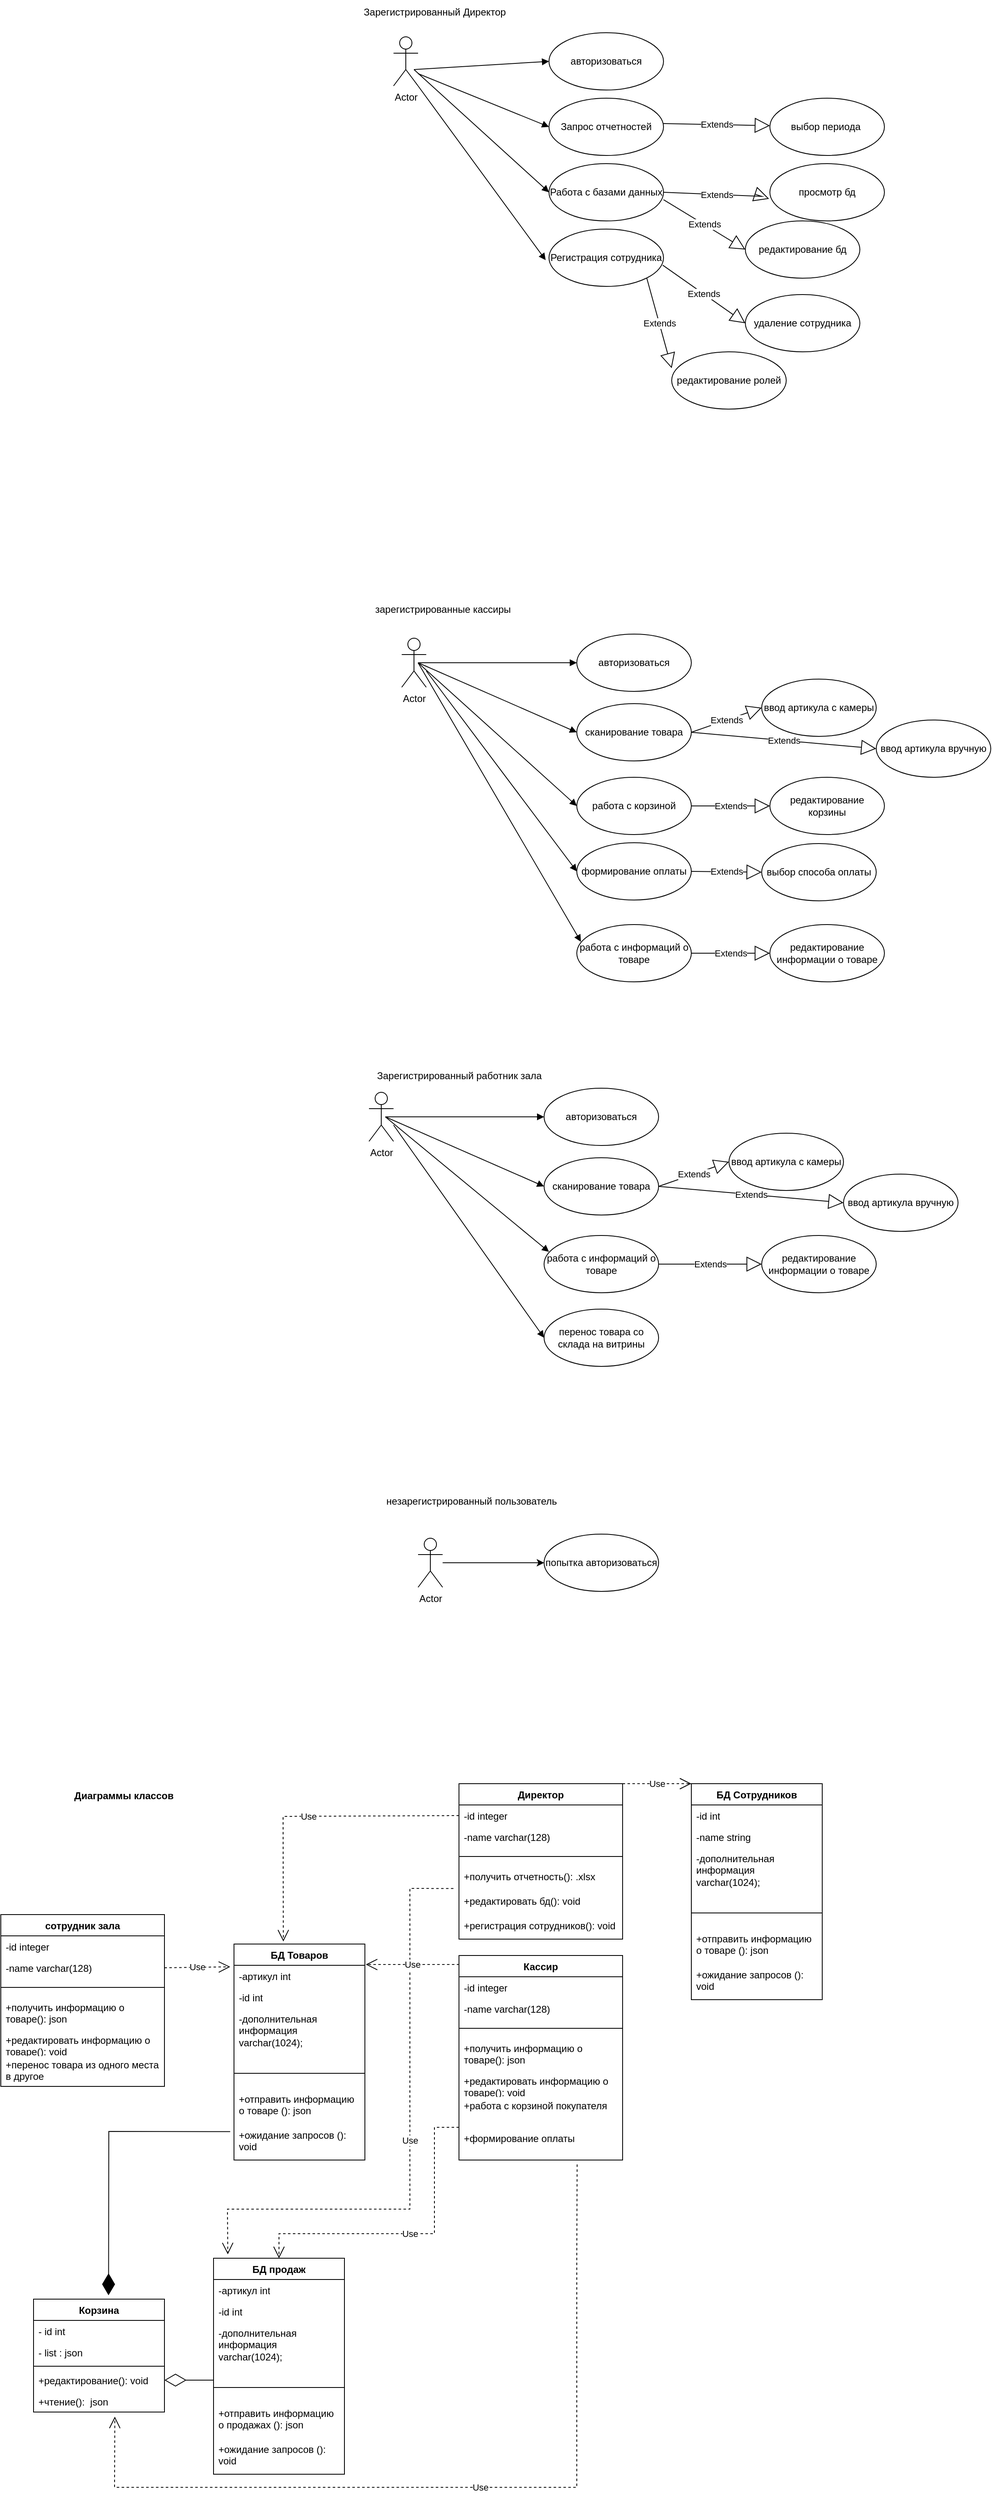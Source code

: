 <mxfile version="22.1.5" type="device">
  <diagram name="Страница — 1" id="9LkFPr1sySBRUzTfI0oI">
    <mxGraphModel dx="2420" dy="878" grid="1" gridSize="10" guides="1" tooltips="1" connect="1" arrows="1" fold="1" page="1" pageScale="1" pageWidth="827" pageHeight="1169" math="0" shadow="0">
      <root>
        <mxCell id="0" />
        <mxCell id="1" parent="0" />
        <mxCell id="onKWjFYLNjn-iuKopyW6-1" value="Actor" style="shape=umlActor;verticalLabelPosition=bottom;verticalAlign=top;html=1;" vertex="1" parent="1">
          <mxGeometry x="50" y="65" width="30" height="60" as="geometry" />
        </mxCell>
        <mxCell id="onKWjFYLNjn-iuKopyW6-2" value="авторизоваться" style="ellipse;whiteSpace=wrap;html=1;" vertex="1" parent="1">
          <mxGeometry x="240" y="60" width="140" height="70" as="geometry" />
        </mxCell>
        <mxCell id="onKWjFYLNjn-iuKopyW6-5" value="Зарегистрированный Директор" style="text;html=1;align=center;verticalAlign=middle;resizable=0;points=[];autosize=1;strokeColor=none;fillColor=none;" vertex="1" parent="1">
          <mxGeometry y="20" width="200" height="30" as="geometry" />
        </mxCell>
        <mxCell id="onKWjFYLNjn-iuKopyW6-6" value="Запрос отчетностей" style="ellipse;whiteSpace=wrap;html=1;" vertex="1" parent="1">
          <mxGeometry x="240" y="140" width="140" height="70" as="geometry" />
        </mxCell>
        <mxCell id="onKWjFYLNjn-iuKopyW6-8" value="" style="html=1;verticalAlign=bottom;endArrow=block;curved=0;rounded=0;entryX=0;entryY=0.5;entryDx=0;entryDy=0;" edge="1" parent="1" target="onKWjFYLNjn-iuKopyW6-6">
          <mxGeometry width="80" relative="1" as="geometry">
            <mxPoint x="80" y="110" as="sourcePoint" />
            <mxPoint x="240" y="290" as="targetPoint" />
          </mxGeometry>
        </mxCell>
        <mxCell id="onKWjFYLNjn-iuKopyW6-9" value="Работа с базами данных" style="ellipse;whiteSpace=wrap;html=1;" vertex="1" parent="1">
          <mxGeometry x="240" y="220" width="140" height="70" as="geometry" />
        </mxCell>
        <mxCell id="onKWjFYLNjn-iuKopyW6-10" value="" style="html=1;verticalAlign=bottom;endArrow=block;curved=0;rounded=0;exitX=0.5;exitY=0.5;exitDx=0;exitDy=0;exitPerimeter=0;entryX=0;entryY=0.5;entryDx=0;entryDy=0;" edge="1" parent="1" target="onKWjFYLNjn-iuKopyW6-9">
          <mxGeometry width="80" relative="1" as="geometry">
            <mxPoint x="75" y="105" as="sourcePoint" />
            <mxPoint x="260" y="245" as="targetPoint" />
          </mxGeometry>
        </mxCell>
        <mxCell id="onKWjFYLNjn-iuKopyW6-11" value="Регистрация сотрудника" style="ellipse;whiteSpace=wrap;html=1;" vertex="1" parent="1">
          <mxGeometry x="240" y="300" width="140" height="70" as="geometry" />
        </mxCell>
        <mxCell id="onKWjFYLNjn-iuKopyW6-12" value="" style="html=1;verticalAlign=bottom;endArrow=block;curved=0;rounded=0;exitX=0.5;exitY=0.5;exitDx=0;exitDy=0;exitPerimeter=0;entryX=0.007;entryY=0.4;entryDx=0;entryDy=0;entryPerimeter=0;" edge="1" parent="1">
          <mxGeometry width="80" relative="1" as="geometry">
            <mxPoint x="80" y="125" as="sourcePoint" />
            <mxPoint x="235.98" y="338" as="targetPoint" />
          </mxGeometry>
        </mxCell>
        <mxCell id="onKWjFYLNjn-iuKopyW6-13" value="" style="html=1;verticalAlign=bottom;endArrow=block;curved=0;rounded=0;exitX=0.5;exitY=0.5;exitDx=0;exitDy=0;exitPerimeter=0;entryX=0;entryY=0.5;entryDx=0;entryDy=0;" edge="1" parent="1" target="onKWjFYLNjn-iuKopyW6-2">
          <mxGeometry width="80" relative="1" as="geometry">
            <mxPoint x="75" y="105" as="sourcePoint" />
            <mxPoint x="250" y="185" as="targetPoint" />
          </mxGeometry>
        </mxCell>
        <mxCell id="onKWjFYLNjn-iuKopyW6-14" value="редактирование ролей" style="ellipse;whiteSpace=wrap;html=1;" vertex="1" parent="1">
          <mxGeometry x="390" y="450" width="140" height="70" as="geometry" />
        </mxCell>
        <mxCell id="onKWjFYLNjn-iuKopyW6-15" value="Extends" style="endArrow=block;endSize=16;endFill=0;html=1;rounded=0;entryX=0;entryY=0.286;entryDx=0;entryDy=0;entryPerimeter=0;exitX=1;exitY=1;exitDx=0;exitDy=0;" edge="1" parent="1" source="onKWjFYLNjn-iuKopyW6-11" target="onKWjFYLNjn-iuKopyW6-14">
          <mxGeometry width="160" relative="1" as="geometry">
            <mxPoint x="240" y="290" as="sourcePoint" />
            <mxPoint x="400" y="290" as="targetPoint" />
          </mxGeometry>
        </mxCell>
        <mxCell id="onKWjFYLNjn-iuKopyW6-16" value="удаление сотрудника" style="ellipse;whiteSpace=wrap;html=1;" vertex="1" parent="1">
          <mxGeometry x="480" y="380" width="140" height="70" as="geometry" />
        </mxCell>
        <mxCell id="onKWjFYLNjn-iuKopyW6-17" value="Extends" style="endArrow=block;endSize=16;endFill=0;html=1;rounded=0;entryX=0;entryY=0.5;entryDx=0;entryDy=0;exitX=0.993;exitY=0.629;exitDx=0;exitDy=0;exitPerimeter=0;" edge="1" parent="1" source="onKWjFYLNjn-iuKopyW6-11" target="onKWjFYLNjn-iuKopyW6-16">
          <mxGeometry width="160" relative="1" as="geometry">
            <mxPoint x="369" y="370" as="sourcePoint" />
            <mxPoint x="450" y="450" as="targetPoint" />
          </mxGeometry>
        </mxCell>
        <mxCell id="onKWjFYLNjn-iuKopyW6-18" value="редактирование бд" style="ellipse;whiteSpace=wrap;html=1;" vertex="1" parent="1">
          <mxGeometry x="480" y="290" width="140" height="70" as="geometry" />
        </mxCell>
        <mxCell id="onKWjFYLNjn-iuKopyW6-19" value="Extends" style="endArrow=block;endSize=16;endFill=0;html=1;rounded=0;entryX=0;entryY=0.5;entryDx=0;entryDy=0;exitX=1;exitY=0.629;exitDx=0;exitDy=0;exitPerimeter=0;" edge="1" parent="1" source="onKWjFYLNjn-iuKopyW6-9" target="onKWjFYLNjn-iuKopyW6-18">
          <mxGeometry width="160" relative="1" as="geometry">
            <mxPoint x="389" y="354" as="sourcePoint" />
            <mxPoint x="490" y="425" as="targetPoint" />
          </mxGeometry>
        </mxCell>
        <mxCell id="onKWjFYLNjn-iuKopyW6-20" value="просмотр бд" style="ellipse;whiteSpace=wrap;html=1;" vertex="1" parent="1">
          <mxGeometry x="510" y="220" width="140" height="70" as="geometry" />
        </mxCell>
        <mxCell id="onKWjFYLNjn-iuKopyW6-21" value="Extends" style="endArrow=block;endSize=16;endFill=0;html=1;rounded=0;entryX=-0.007;entryY=0.614;entryDx=0;entryDy=0;exitX=1;exitY=0.5;exitDx=0;exitDy=0;entryPerimeter=0;" edge="1" parent="1" source="onKWjFYLNjn-iuKopyW6-9" target="onKWjFYLNjn-iuKopyW6-20">
          <mxGeometry width="160" relative="1" as="geometry">
            <mxPoint x="390" y="274" as="sourcePoint" />
            <mxPoint x="490" y="335" as="targetPoint" />
            <Array as="points">
              <mxPoint x="500" y="260" />
            </Array>
          </mxGeometry>
        </mxCell>
        <mxCell id="onKWjFYLNjn-iuKopyW6-22" value="выбор периода&amp;nbsp;" style="ellipse;whiteSpace=wrap;html=1;" vertex="1" parent="1">
          <mxGeometry x="510" y="140" width="140" height="70" as="geometry" />
        </mxCell>
        <mxCell id="onKWjFYLNjn-iuKopyW6-23" value="Extends" style="endArrow=block;endSize=16;endFill=0;html=1;rounded=0;exitX=1;exitY=0.5;exitDx=0;exitDy=0;" edge="1" parent="1" target="onKWjFYLNjn-iuKopyW6-22">
          <mxGeometry width="160" relative="1" as="geometry">
            <mxPoint x="380" y="171" as="sourcePoint" />
            <mxPoint x="509" y="179" as="targetPoint" />
            <Array as="points" />
          </mxGeometry>
        </mxCell>
        <mxCell id="onKWjFYLNjn-iuKopyW6-24" value="Actor" style="shape=umlActor;verticalLabelPosition=bottom;verticalAlign=top;html=1;" vertex="1" parent="1">
          <mxGeometry x="60" y="800" width="30" height="60" as="geometry" />
        </mxCell>
        <mxCell id="onKWjFYLNjn-iuKopyW6-25" value="зарегистрированные кассиры" style="text;html=1;align=center;verticalAlign=middle;resizable=0;points=[];autosize=1;strokeColor=none;fillColor=none;" vertex="1" parent="1">
          <mxGeometry x="15" y="750" width="190" height="30" as="geometry" />
        </mxCell>
        <mxCell id="onKWjFYLNjn-iuKopyW6-26" value="авторизоваться" style="ellipse;whiteSpace=wrap;html=1;" vertex="1" parent="1">
          <mxGeometry x="274" y="795" width="140" height="70" as="geometry" />
        </mxCell>
        <mxCell id="onKWjFYLNjn-iuKopyW6-27" value="" style="html=1;verticalAlign=bottom;endArrow=block;curved=0;rounded=0;entryX=0;entryY=0.5;entryDx=0;entryDy=0;" edge="1" parent="1" target="onKWjFYLNjn-iuKopyW6-26">
          <mxGeometry width="80" relative="1" as="geometry">
            <mxPoint x="80" y="830" as="sourcePoint" />
            <mxPoint x="246" y="713" as="targetPoint" />
          </mxGeometry>
        </mxCell>
        <mxCell id="onKWjFYLNjn-iuKopyW6-28" value="сканирование товара" style="ellipse;whiteSpace=wrap;html=1;" vertex="1" parent="1">
          <mxGeometry x="274" y="880" width="140" height="70" as="geometry" />
        </mxCell>
        <mxCell id="onKWjFYLNjn-iuKopyW6-29" value="" style="html=1;verticalAlign=bottom;endArrow=block;curved=0;rounded=0;entryX=0;entryY=0.5;entryDx=0;entryDy=0;" edge="1" parent="1" target="onKWjFYLNjn-iuKopyW6-28">
          <mxGeometry width="80" relative="1" as="geometry">
            <mxPoint x="80" y="830" as="sourcePoint" />
            <mxPoint x="284" y="840" as="targetPoint" />
          </mxGeometry>
        </mxCell>
        <mxCell id="onKWjFYLNjn-iuKopyW6-30" value="работа с корзиной" style="ellipse;whiteSpace=wrap;html=1;" vertex="1" parent="1">
          <mxGeometry x="274" y="970" width="140" height="70" as="geometry" />
        </mxCell>
        <mxCell id="onKWjFYLNjn-iuKopyW6-31" value="" style="html=1;verticalAlign=bottom;endArrow=block;curved=0;rounded=0;entryX=0;entryY=0.5;entryDx=0;entryDy=0;" edge="1" parent="1" target="onKWjFYLNjn-iuKopyW6-30">
          <mxGeometry width="80" relative="1" as="geometry">
            <mxPoint x="80" y="830" as="sourcePoint" />
            <mxPoint x="270" y="1000" as="targetPoint" />
          </mxGeometry>
        </mxCell>
        <mxCell id="onKWjFYLNjn-iuKopyW6-32" value="формирование оплаты" style="ellipse;whiteSpace=wrap;html=1;" vertex="1" parent="1">
          <mxGeometry x="274" y="1050" width="140" height="70" as="geometry" />
        </mxCell>
        <mxCell id="onKWjFYLNjn-iuKopyW6-33" value="" style="html=1;verticalAlign=bottom;endArrow=block;curved=0;rounded=0;entryX=0;entryY=0.5;entryDx=0;entryDy=0;" edge="1" parent="1" target="onKWjFYLNjn-iuKopyW6-32">
          <mxGeometry width="80" relative="1" as="geometry">
            <mxPoint x="90" y="840" as="sourcePoint" />
            <mxPoint x="284" y="1015" as="targetPoint" />
          </mxGeometry>
        </mxCell>
        <mxCell id="onKWjFYLNjn-iuKopyW6-34" value="работа с информаций о товаре" style="ellipse;whiteSpace=wrap;html=1;" vertex="1" parent="1">
          <mxGeometry x="274" y="1150" width="140" height="70" as="geometry" />
        </mxCell>
        <mxCell id="onKWjFYLNjn-iuKopyW6-35" value="" style="html=1;verticalAlign=bottom;endArrow=block;curved=0;rounded=0;entryX=0.036;entryY=0.3;entryDx=0;entryDy=0;entryPerimeter=0;" edge="1" parent="1" target="onKWjFYLNjn-iuKopyW6-34">
          <mxGeometry width="80" relative="1" as="geometry">
            <mxPoint x="80" y="830" as="sourcePoint" />
            <mxPoint x="284" y="1095" as="targetPoint" />
          </mxGeometry>
        </mxCell>
        <mxCell id="onKWjFYLNjn-iuKopyW6-36" value="ввод артикула с камеры" style="ellipse;whiteSpace=wrap;html=1;" vertex="1" parent="1">
          <mxGeometry x="500" y="850" width="140" height="70" as="geometry" />
        </mxCell>
        <mxCell id="onKWjFYLNjn-iuKopyW6-37" value="ввод артикула вручную" style="ellipse;whiteSpace=wrap;html=1;" vertex="1" parent="1">
          <mxGeometry x="640" y="900" width="140" height="70" as="geometry" />
        </mxCell>
        <mxCell id="onKWjFYLNjn-iuKopyW6-39" value="Extends" style="endArrow=block;endSize=16;endFill=0;html=1;rounded=0;entryX=0;entryY=0.5;entryDx=0;entryDy=0;exitX=1;exitY=0.5;exitDx=0;exitDy=0;" edge="1" parent="1" source="onKWjFYLNjn-iuKopyW6-28" target="onKWjFYLNjn-iuKopyW6-36">
          <mxGeometry width="160" relative="1" as="geometry">
            <mxPoint x="414" y="829.5" as="sourcePoint" />
            <mxPoint x="574" y="829.5" as="targetPoint" />
          </mxGeometry>
        </mxCell>
        <mxCell id="onKWjFYLNjn-iuKopyW6-41" value="Extends" style="endArrow=block;endSize=16;endFill=0;html=1;rounded=0;entryX=0;entryY=0.5;entryDx=0;entryDy=0;exitX=1;exitY=0.5;exitDx=0;exitDy=0;" edge="1" parent="1" source="onKWjFYLNjn-iuKopyW6-28" target="onKWjFYLNjn-iuKopyW6-37">
          <mxGeometry width="160" relative="1" as="geometry">
            <mxPoint x="424" y="925" as="sourcePoint" />
            <mxPoint x="510" y="895" as="targetPoint" />
          </mxGeometry>
        </mxCell>
        <mxCell id="onKWjFYLNjn-iuKopyW6-42" value="редактирование корзины" style="ellipse;whiteSpace=wrap;html=1;" vertex="1" parent="1">
          <mxGeometry x="510" y="970" width="140" height="70" as="geometry" />
        </mxCell>
        <mxCell id="onKWjFYLNjn-iuKopyW6-44" value="Extends" style="endArrow=block;endSize=16;endFill=0;html=1;rounded=0;entryX=0;entryY=0.5;entryDx=0;entryDy=0;exitX=1;exitY=0.5;exitDx=0;exitDy=0;" edge="1" parent="1" source="onKWjFYLNjn-iuKopyW6-30" target="onKWjFYLNjn-iuKopyW6-42">
          <mxGeometry width="160" relative="1" as="geometry">
            <mxPoint x="424" y="925" as="sourcePoint" />
            <mxPoint x="650" y="945" as="targetPoint" />
          </mxGeometry>
        </mxCell>
        <mxCell id="onKWjFYLNjn-iuKopyW6-45" value="выбор способа оплаты" style="ellipse;whiteSpace=wrap;html=1;" vertex="1" parent="1">
          <mxGeometry x="500" y="1051" width="140" height="70" as="geometry" />
        </mxCell>
        <mxCell id="onKWjFYLNjn-iuKopyW6-46" value="Extends" style="endArrow=block;endSize=16;endFill=0;html=1;rounded=0;entryX=0;entryY=0.5;entryDx=0;entryDy=0;exitX=1;exitY=0.5;exitDx=0;exitDy=0;" edge="1" parent="1" source="onKWjFYLNjn-iuKopyW6-32" target="onKWjFYLNjn-iuKopyW6-45">
          <mxGeometry width="160" relative="1" as="geometry">
            <mxPoint x="424" y="1015" as="sourcePoint" />
            <mxPoint x="520" y="1015" as="targetPoint" />
          </mxGeometry>
        </mxCell>
        <mxCell id="onKWjFYLNjn-iuKopyW6-47" value="редактирование информации о товаре" style="ellipse;whiteSpace=wrap;html=1;" vertex="1" parent="1">
          <mxGeometry x="510" y="1150" width="140" height="70" as="geometry" />
        </mxCell>
        <mxCell id="onKWjFYLNjn-iuKopyW6-48" value="Extends" style="endArrow=block;endSize=16;endFill=0;html=1;rounded=0;exitX=1;exitY=0.5;exitDx=0;exitDy=0;entryX=0;entryY=0.5;entryDx=0;entryDy=0;" edge="1" parent="1" source="onKWjFYLNjn-iuKopyW6-34" target="onKWjFYLNjn-iuKopyW6-47">
          <mxGeometry width="160" relative="1" as="geometry">
            <mxPoint x="424" y="1095" as="sourcePoint" />
            <mxPoint x="490" y="1180" as="targetPoint" />
          </mxGeometry>
        </mxCell>
        <mxCell id="onKWjFYLNjn-iuKopyW6-51" value="Зарегистрированный работник зала" style="text;html=1;align=center;verticalAlign=middle;resizable=0;points=[];autosize=1;strokeColor=none;fillColor=none;" vertex="1" parent="1">
          <mxGeometry x="20" y="1320" width="220" height="30" as="geometry" />
        </mxCell>
        <mxCell id="onKWjFYLNjn-iuKopyW6-53" value="Actor" style="shape=umlActor;verticalLabelPosition=bottom;verticalAlign=top;html=1;" vertex="1" parent="1">
          <mxGeometry x="20" y="1355" width="30" height="60" as="geometry" />
        </mxCell>
        <mxCell id="onKWjFYLNjn-iuKopyW6-54" value="авторизоваться" style="ellipse;whiteSpace=wrap;html=1;" vertex="1" parent="1">
          <mxGeometry x="234" y="1350" width="140" height="70" as="geometry" />
        </mxCell>
        <mxCell id="onKWjFYLNjn-iuKopyW6-55" value="" style="html=1;verticalAlign=bottom;endArrow=block;curved=0;rounded=0;entryX=0;entryY=0.5;entryDx=0;entryDy=0;" edge="1" parent="1" target="onKWjFYLNjn-iuKopyW6-54">
          <mxGeometry width="80" relative="1" as="geometry">
            <mxPoint x="40" y="1385" as="sourcePoint" />
            <mxPoint x="206" y="1268" as="targetPoint" />
          </mxGeometry>
        </mxCell>
        <mxCell id="onKWjFYLNjn-iuKopyW6-56" value="сканирование товара" style="ellipse;whiteSpace=wrap;html=1;" vertex="1" parent="1">
          <mxGeometry x="234" y="1435" width="140" height="70" as="geometry" />
        </mxCell>
        <mxCell id="onKWjFYLNjn-iuKopyW6-57" value="" style="html=1;verticalAlign=bottom;endArrow=block;curved=0;rounded=0;entryX=0;entryY=0.5;entryDx=0;entryDy=0;" edge="1" parent="1" target="onKWjFYLNjn-iuKopyW6-56">
          <mxGeometry width="80" relative="1" as="geometry">
            <mxPoint x="40" y="1385" as="sourcePoint" />
            <mxPoint x="244" y="1395" as="targetPoint" />
          </mxGeometry>
        </mxCell>
        <mxCell id="onKWjFYLNjn-iuKopyW6-62" value="работа с информаций о товаре" style="ellipse;whiteSpace=wrap;html=1;" vertex="1" parent="1">
          <mxGeometry x="234" y="1530" width="140" height="70" as="geometry" />
        </mxCell>
        <mxCell id="onKWjFYLNjn-iuKopyW6-63" value="" style="html=1;verticalAlign=bottom;endArrow=block;curved=0;rounded=0;" edge="1" parent="1">
          <mxGeometry width="80" relative="1" as="geometry">
            <mxPoint x="40" y="1385" as="sourcePoint" />
            <mxPoint x="240" y="1550" as="targetPoint" />
          </mxGeometry>
        </mxCell>
        <mxCell id="onKWjFYLNjn-iuKopyW6-64" value="ввод артикула с камеры" style="ellipse;whiteSpace=wrap;html=1;" vertex="1" parent="1">
          <mxGeometry x="460" y="1405" width="140" height="70" as="geometry" />
        </mxCell>
        <mxCell id="onKWjFYLNjn-iuKopyW6-65" value="ввод артикула вручную" style="ellipse;whiteSpace=wrap;html=1;" vertex="1" parent="1">
          <mxGeometry x="600" y="1455" width="140" height="70" as="geometry" />
        </mxCell>
        <mxCell id="onKWjFYLNjn-iuKopyW6-66" value="Extends" style="endArrow=block;endSize=16;endFill=0;html=1;rounded=0;entryX=0;entryY=0.5;entryDx=0;entryDy=0;exitX=1;exitY=0.5;exitDx=0;exitDy=0;" edge="1" parent="1" source="onKWjFYLNjn-iuKopyW6-56" target="onKWjFYLNjn-iuKopyW6-64">
          <mxGeometry width="160" relative="1" as="geometry">
            <mxPoint x="374" y="1384.5" as="sourcePoint" />
            <mxPoint x="534" y="1384.5" as="targetPoint" />
          </mxGeometry>
        </mxCell>
        <mxCell id="onKWjFYLNjn-iuKopyW6-67" value="Extends" style="endArrow=block;endSize=16;endFill=0;html=1;rounded=0;entryX=0;entryY=0.5;entryDx=0;entryDy=0;exitX=1;exitY=0.5;exitDx=0;exitDy=0;" edge="1" parent="1" source="onKWjFYLNjn-iuKopyW6-56" target="onKWjFYLNjn-iuKopyW6-65">
          <mxGeometry width="160" relative="1" as="geometry">
            <mxPoint x="384" y="1480" as="sourcePoint" />
            <mxPoint x="470" y="1450" as="targetPoint" />
          </mxGeometry>
        </mxCell>
        <mxCell id="onKWjFYLNjn-iuKopyW6-72" value="редактирование информации о товаре" style="ellipse;whiteSpace=wrap;html=1;" vertex="1" parent="1">
          <mxGeometry x="500" y="1530" width="140" height="70" as="geometry" />
        </mxCell>
        <mxCell id="onKWjFYLNjn-iuKopyW6-73" value="Extends" style="endArrow=block;endSize=16;endFill=0;html=1;rounded=0;exitX=1;exitY=0.5;exitDx=0;exitDy=0;entryX=0;entryY=0.5;entryDx=0;entryDy=0;" edge="1" parent="1" source="onKWjFYLNjn-iuKopyW6-62" target="onKWjFYLNjn-iuKopyW6-72">
          <mxGeometry width="160" relative="1" as="geometry">
            <mxPoint x="384" y="1650" as="sourcePoint" />
            <mxPoint x="450" y="1735" as="targetPoint" />
          </mxGeometry>
        </mxCell>
        <mxCell id="onKWjFYLNjn-iuKopyW6-74" value="перенос товара со склада на витрины" style="ellipse;whiteSpace=wrap;html=1;" vertex="1" parent="1">
          <mxGeometry x="234" y="1620" width="140" height="70" as="geometry" />
        </mxCell>
        <mxCell id="onKWjFYLNjn-iuKopyW6-75" value="" style="html=1;verticalAlign=bottom;endArrow=block;curved=0;rounded=0;entryX=0;entryY=0.5;entryDx=0;entryDy=0;" edge="1" parent="1" target="onKWjFYLNjn-iuKopyW6-74">
          <mxGeometry width="80" relative="1" as="geometry">
            <mxPoint x="50" y="1395" as="sourcePoint" />
            <mxPoint x="249" y="1561" as="targetPoint" />
          </mxGeometry>
        </mxCell>
        <mxCell id="onKWjFYLNjn-iuKopyW6-76" value="незарегистрированный пользователь" style="text;html=1;align=center;verticalAlign=middle;resizable=0;points=[];autosize=1;strokeColor=none;fillColor=none;" vertex="1" parent="1">
          <mxGeometry x="30" y="1840" width="230" height="30" as="geometry" />
        </mxCell>
        <mxCell id="onKWjFYLNjn-iuKopyW6-79" style="edgeStyle=orthogonalEdgeStyle;rounded=0;orthogonalLoop=1;jettySize=auto;html=1;entryX=0;entryY=0.5;entryDx=0;entryDy=0;" edge="1" parent="1" source="onKWjFYLNjn-iuKopyW6-77" target="onKWjFYLNjn-iuKopyW6-78">
          <mxGeometry relative="1" as="geometry" />
        </mxCell>
        <mxCell id="onKWjFYLNjn-iuKopyW6-77" value="Actor" style="shape=umlActor;verticalLabelPosition=bottom;verticalAlign=top;html=1;" vertex="1" parent="1">
          <mxGeometry x="80" y="1900" width="30" height="60" as="geometry" />
        </mxCell>
        <mxCell id="onKWjFYLNjn-iuKopyW6-78" value="попытка авторизоваться" style="ellipse;whiteSpace=wrap;html=1;" vertex="1" parent="1">
          <mxGeometry x="234" y="1895" width="140" height="70" as="geometry" />
        </mxCell>
        <mxCell id="onKWjFYLNjn-iuKopyW6-80" value="&lt;b&gt;Диаграммы классов&lt;/b&gt;" style="text;html=1;align=center;verticalAlign=middle;resizable=0;points=[];autosize=1;strokeColor=none;fillColor=none;" vertex="1" parent="1">
          <mxGeometry x="-350" y="2200" width="140" height="30" as="geometry" />
        </mxCell>
        <mxCell id="onKWjFYLNjn-iuKopyW6-81" value="Директор" style="swimlane;fontStyle=1;align=center;verticalAlign=top;childLayout=stackLayout;horizontal=1;startSize=26;horizontalStack=0;resizeParent=1;resizeParentMax=0;resizeLast=0;collapsible=1;marginBottom=0;whiteSpace=wrap;html=1;" vertex="1" parent="1">
          <mxGeometry x="130" y="2200" width="200" height="190" as="geometry" />
        </mxCell>
        <mxCell id="onKWjFYLNjn-iuKopyW6-82" value="-id integer" style="text;strokeColor=none;fillColor=none;align=left;verticalAlign=top;spacingLeft=4;spacingRight=4;overflow=hidden;rotatable=0;points=[[0,0.5],[1,0.5]];portConstraint=eastwest;whiteSpace=wrap;html=1;" vertex="1" parent="onKWjFYLNjn-iuKopyW6-81">
          <mxGeometry y="26" width="200" height="26" as="geometry" />
        </mxCell>
        <mxCell id="onKWjFYLNjn-iuKopyW6-85" value="-name varchar(128)" style="text;strokeColor=none;fillColor=none;align=left;verticalAlign=top;spacingLeft=4;spacingRight=4;overflow=hidden;rotatable=0;points=[[0,0.5],[1,0.5]];portConstraint=eastwest;whiteSpace=wrap;html=1;" vertex="1" parent="onKWjFYLNjn-iuKopyW6-81">
          <mxGeometry y="52" width="200" height="26" as="geometry" />
        </mxCell>
        <mxCell id="onKWjFYLNjn-iuKopyW6-83" value="" style="line;strokeWidth=1;fillColor=none;align=left;verticalAlign=middle;spacingTop=-1;spacingLeft=3;spacingRight=3;rotatable=0;labelPosition=right;points=[];portConstraint=eastwest;strokeColor=inherit;" vertex="1" parent="onKWjFYLNjn-iuKopyW6-81">
          <mxGeometry y="78" width="200" height="22" as="geometry" />
        </mxCell>
        <mxCell id="onKWjFYLNjn-iuKopyW6-84" value="+получить отчетность(): .xlsx" style="text;strokeColor=none;fillColor=none;align=left;verticalAlign=top;spacingLeft=4;spacingRight=4;overflow=hidden;rotatable=0;points=[[0,0.5],[1,0.5]];portConstraint=eastwest;whiteSpace=wrap;html=1;" vertex="1" parent="onKWjFYLNjn-iuKopyW6-81">
          <mxGeometry y="100" width="200" height="30" as="geometry" />
        </mxCell>
        <mxCell id="onKWjFYLNjn-iuKopyW6-86" value="+редактировать бд(): void" style="text;strokeColor=none;fillColor=none;align=left;verticalAlign=top;spacingLeft=4;spacingRight=4;overflow=hidden;rotatable=0;points=[[0,0.5],[1,0.5]];portConstraint=eastwest;whiteSpace=wrap;html=1;" vertex="1" parent="onKWjFYLNjn-iuKopyW6-81">
          <mxGeometry y="130" width="200" height="30" as="geometry" />
        </mxCell>
        <mxCell id="onKWjFYLNjn-iuKopyW6-87" value="+регистрация сотрудников(): void" style="text;strokeColor=none;fillColor=none;align=left;verticalAlign=top;spacingLeft=4;spacingRight=4;overflow=hidden;rotatable=0;points=[[0,0.5],[1,0.5]];portConstraint=eastwest;whiteSpace=wrap;html=1;" vertex="1" parent="onKWjFYLNjn-iuKopyW6-81">
          <mxGeometry y="160" width="200" height="30" as="geometry" />
        </mxCell>
        <mxCell id="onKWjFYLNjn-iuKopyW6-92" value="БД Товаров" style="swimlane;fontStyle=1;align=center;verticalAlign=top;childLayout=stackLayout;horizontal=1;startSize=26;horizontalStack=0;resizeParent=1;resizeParentMax=0;resizeLast=0;collapsible=1;marginBottom=0;whiteSpace=wrap;html=1;" vertex="1" parent="1">
          <mxGeometry x="-145" y="2396" width="160" height="264" as="geometry" />
        </mxCell>
        <mxCell id="onKWjFYLNjn-iuKopyW6-93" value="-артикул int" style="text;strokeColor=none;fillColor=none;align=left;verticalAlign=top;spacingLeft=4;spacingRight=4;overflow=hidden;rotatable=0;points=[[0,0.5],[1,0.5]];portConstraint=eastwest;whiteSpace=wrap;html=1;" vertex="1" parent="onKWjFYLNjn-iuKopyW6-92">
          <mxGeometry y="26" width="160" height="26" as="geometry" />
        </mxCell>
        <mxCell id="onKWjFYLNjn-iuKopyW6-96" value="-id int" style="text;strokeColor=none;fillColor=none;align=left;verticalAlign=top;spacingLeft=4;spacingRight=4;overflow=hidden;rotatable=0;points=[[0,0.5],[1,0.5]];portConstraint=eastwest;whiteSpace=wrap;html=1;" vertex="1" parent="onKWjFYLNjn-iuKopyW6-92">
          <mxGeometry y="52" width="160" height="26" as="geometry" />
        </mxCell>
        <mxCell id="onKWjFYLNjn-iuKopyW6-97" value="-дополнительная информация varchar(1024);" style="text;strokeColor=none;fillColor=none;align=left;verticalAlign=top;spacingLeft=4;spacingRight=4;overflow=hidden;rotatable=0;points=[[0,0.5],[1,0.5]];portConstraint=eastwest;whiteSpace=wrap;html=1;" vertex="1" parent="onKWjFYLNjn-iuKopyW6-92">
          <mxGeometry y="78" width="160" height="62" as="geometry" />
        </mxCell>
        <mxCell id="onKWjFYLNjn-iuKopyW6-94" value="" style="line;strokeWidth=1;fillColor=none;align=left;verticalAlign=middle;spacingTop=-1;spacingLeft=3;spacingRight=3;rotatable=0;labelPosition=right;points=[];portConstraint=eastwest;strokeColor=inherit;" vertex="1" parent="onKWjFYLNjn-iuKopyW6-92">
          <mxGeometry y="140" width="160" height="36" as="geometry" />
        </mxCell>
        <mxCell id="onKWjFYLNjn-iuKopyW6-98" value="+отправить информацию о товаре (): json" style="text;strokeColor=none;fillColor=none;align=left;verticalAlign=top;spacingLeft=4;spacingRight=4;overflow=hidden;rotatable=0;points=[[0,0.5],[1,0.5]];portConstraint=eastwest;whiteSpace=wrap;html=1;" vertex="1" parent="onKWjFYLNjn-iuKopyW6-92">
          <mxGeometry y="176" width="160" height="44" as="geometry" />
        </mxCell>
        <mxCell id="onKWjFYLNjn-iuKopyW6-99" value="+ожидание запросов (): void" style="text;strokeColor=none;fillColor=none;align=left;verticalAlign=top;spacingLeft=4;spacingRight=4;overflow=hidden;rotatable=0;points=[[0,0.5],[1,0.5]];portConstraint=eastwest;whiteSpace=wrap;html=1;" vertex="1" parent="onKWjFYLNjn-iuKopyW6-92">
          <mxGeometry y="220" width="160" height="44" as="geometry" />
        </mxCell>
        <mxCell id="onKWjFYLNjn-iuKopyW6-100" value="БД Сотрудников" style="swimlane;fontStyle=1;align=center;verticalAlign=top;childLayout=stackLayout;horizontal=1;startSize=26;horizontalStack=0;resizeParent=1;resizeParentMax=0;resizeLast=0;collapsible=1;marginBottom=0;whiteSpace=wrap;html=1;" vertex="1" parent="1">
          <mxGeometry x="414" y="2200" width="160" height="264" as="geometry" />
        </mxCell>
        <mxCell id="onKWjFYLNjn-iuKopyW6-102" value="-id int" style="text;strokeColor=none;fillColor=none;align=left;verticalAlign=top;spacingLeft=4;spacingRight=4;overflow=hidden;rotatable=0;points=[[0,0.5],[1,0.5]];portConstraint=eastwest;whiteSpace=wrap;html=1;" vertex="1" parent="onKWjFYLNjn-iuKopyW6-100">
          <mxGeometry y="26" width="160" height="26" as="geometry" />
        </mxCell>
        <mxCell id="onKWjFYLNjn-iuKopyW6-107" value="-name string" style="text;strokeColor=none;fillColor=none;align=left;verticalAlign=top;spacingLeft=4;spacingRight=4;overflow=hidden;rotatable=0;points=[[0,0.5],[1,0.5]];portConstraint=eastwest;whiteSpace=wrap;html=1;" vertex="1" parent="onKWjFYLNjn-iuKopyW6-100">
          <mxGeometry y="52" width="160" height="26" as="geometry" />
        </mxCell>
        <mxCell id="onKWjFYLNjn-iuKopyW6-103" value="-дополнительная информация varchar(1024);" style="text;strokeColor=none;fillColor=none;align=left;verticalAlign=top;spacingLeft=4;spacingRight=4;overflow=hidden;rotatable=0;points=[[0,0.5],[1,0.5]];portConstraint=eastwest;whiteSpace=wrap;html=1;" vertex="1" parent="onKWjFYLNjn-iuKopyW6-100">
          <mxGeometry y="78" width="160" height="62" as="geometry" />
        </mxCell>
        <mxCell id="onKWjFYLNjn-iuKopyW6-104" value="" style="line;strokeWidth=1;fillColor=none;align=left;verticalAlign=middle;spacingTop=-1;spacingLeft=3;spacingRight=3;rotatable=0;labelPosition=right;points=[];portConstraint=eastwest;strokeColor=inherit;" vertex="1" parent="onKWjFYLNjn-iuKopyW6-100">
          <mxGeometry y="140" width="160" height="36" as="geometry" />
        </mxCell>
        <mxCell id="onKWjFYLNjn-iuKopyW6-105" value="+отправить информацию о товаре (): json" style="text;strokeColor=none;fillColor=none;align=left;verticalAlign=top;spacingLeft=4;spacingRight=4;overflow=hidden;rotatable=0;points=[[0,0.5],[1,0.5]];portConstraint=eastwest;whiteSpace=wrap;html=1;" vertex="1" parent="onKWjFYLNjn-iuKopyW6-100">
          <mxGeometry y="176" width="160" height="44" as="geometry" />
        </mxCell>
        <mxCell id="onKWjFYLNjn-iuKopyW6-106" value="+ожидание запросов (): void" style="text;strokeColor=none;fillColor=none;align=left;verticalAlign=top;spacingLeft=4;spacingRight=4;overflow=hidden;rotatable=0;points=[[0,0.5],[1,0.5]];portConstraint=eastwest;whiteSpace=wrap;html=1;" vertex="1" parent="onKWjFYLNjn-iuKopyW6-100">
          <mxGeometry y="220" width="160" height="44" as="geometry" />
        </mxCell>
        <mxCell id="onKWjFYLNjn-iuKopyW6-108" value="БД продаж" style="swimlane;fontStyle=1;align=center;verticalAlign=top;childLayout=stackLayout;horizontal=1;startSize=26;horizontalStack=0;resizeParent=1;resizeParentMax=0;resizeLast=0;collapsible=1;marginBottom=0;whiteSpace=wrap;html=1;" vertex="1" parent="1">
          <mxGeometry x="-170" y="2780" width="160" height="264" as="geometry" />
        </mxCell>
        <mxCell id="onKWjFYLNjn-iuKopyW6-109" value="-артикул int" style="text;strokeColor=none;fillColor=none;align=left;verticalAlign=top;spacingLeft=4;spacingRight=4;overflow=hidden;rotatable=0;points=[[0,0.5],[1,0.5]];portConstraint=eastwest;whiteSpace=wrap;html=1;" vertex="1" parent="onKWjFYLNjn-iuKopyW6-108">
          <mxGeometry y="26" width="160" height="26" as="geometry" />
        </mxCell>
        <mxCell id="onKWjFYLNjn-iuKopyW6-110" value="-id int" style="text;strokeColor=none;fillColor=none;align=left;verticalAlign=top;spacingLeft=4;spacingRight=4;overflow=hidden;rotatable=0;points=[[0,0.5],[1,0.5]];portConstraint=eastwest;whiteSpace=wrap;html=1;" vertex="1" parent="onKWjFYLNjn-iuKopyW6-108">
          <mxGeometry y="52" width="160" height="26" as="geometry" />
        </mxCell>
        <mxCell id="onKWjFYLNjn-iuKopyW6-111" value="-дополнительная информация varchar(1024);" style="text;strokeColor=none;fillColor=none;align=left;verticalAlign=top;spacingLeft=4;spacingRight=4;overflow=hidden;rotatable=0;points=[[0,0.5],[1,0.5]];portConstraint=eastwest;whiteSpace=wrap;html=1;" vertex="1" parent="onKWjFYLNjn-iuKopyW6-108">
          <mxGeometry y="78" width="160" height="62" as="geometry" />
        </mxCell>
        <mxCell id="onKWjFYLNjn-iuKopyW6-112" value="" style="line;strokeWidth=1;fillColor=none;align=left;verticalAlign=middle;spacingTop=-1;spacingLeft=3;spacingRight=3;rotatable=0;labelPosition=right;points=[];portConstraint=eastwest;strokeColor=inherit;" vertex="1" parent="onKWjFYLNjn-iuKopyW6-108">
          <mxGeometry y="140" width="160" height="36" as="geometry" />
        </mxCell>
        <mxCell id="onKWjFYLNjn-iuKopyW6-113" value="+отправить информацию о продажах (): json" style="text;strokeColor=none;fillColor=none;align=left;verticalAlign=top;spacingLeft=4;spacingRight=4;overflow=hidden;rotatable=0;points=[[0,0.5],[1,0.5]];portConstraint=eastwest;whiteSpace=wrap;html=1;" vertex="1" parent="onKWjFYLNjn-iuKopyW6-108">
          <mxGeometry y="176" width="160" height="44" as="geometry" />
        </mxCell>
        <mxCell id="onKWjFYLNjn-iuKopyW6-114" value="+ожидание запросов (): void" style="text;strokeColor=none;fillColor=none;align=left;verticalAlign=top;spacingLeft=4;spacingRight=4;overflow=hidden;rotatable=0;points=[[0,0.5],[1,0.5]];portConstraint=eastwest;whiteSpace=wrap;html=1;" vertex="1" parent="onKWjFYLNjn-iuKopyW6-108">
          <mxGeometry y="220" width="160" height="44" as="geometry" />
        </mxCell>
        <mxCell id="onKWjFYLNjn-iuKopyW6-115" value="Кассир" style="swimlane;fontStyle=1;align=center;verticalAlign=top;childLayout=stackLayout;horizontal=1;startSize=26;horizontalStack=0;resizeParent=1;resizeParentMax=0;resizeLast=0;collapsible=1;marginBottom=0;whiteSpace=wrap;html=1;" vertex="1" parent="1">
          <mxGeometry x="130" y="2410" width="200" height="250" as="geometry" />
        </mxCell>
        <mxCell id="onKWjFYLNjn-iuKopyW6-116" value="-id integer" style="text;strokeColor=none;fillColor=none;align=left;verticalAlign=top;spacingLeft=4;spacingRight=4;overflow=hidden;rotatable=0;points=[[0,0.5],[1,0.5]];portConstraint=eastwest;whiteSpace=wrap;html=1;" vertex="1" parent="onKWjFYLNjn-iuKopyW6-115">
          <mxGeometry y="26" width="200" height="26" as="geometry" />
        </mxCell>
        <mxCell id="onKWjFYLNjn-iuKopyW6-117" value="-name varchar(128)" style="text;strokeColor=none;fillColor=none;align=left;verticalAlign=top;spacingLeft=4;spacingRight=4;overflow=hidden;rotatable=0;points=[[0,0.5],[1,0.5]];portConstraint=eastwest;whiteSpace=wrap;html=1;" vertex="1" parent="onKWjFYLNjn-iuKopyW6-115">
          <mxGeometry y="52" width="200" height="26" as="geometry" />
        </mxCell>
        <mxCell id="onKWjFYLNjn-iuKopyW6-118" value="" style="line;strokeWidth=1;fillColor=none;align=left;verticalAlign=middle;spacingTop=-1;spacingLeft=3;spacingRight=3;rotatable=0;labelPosition=right;points=[];portConstraint=eastwest;strokeColor=inherit;" vertex="1" parent="onKWjFYLNjn-iuKopyW6-115">
          <mxGeometry y="78" width="200" height="22" as="geometry" />
        </mxCell>
        <mxCell id="onKWjFYLNjn-iuKopyW6-119" value="+получить информацию о товаре(): json" style="text;strokeColor=none;fillColor=none;align=left;verticalAlign=top;spacingLeft=4;spacingRight=4;overflow=hidden;rotatable=0;points=[[0,0.5],[1,0.5]];portConstraint=eastwest;whiteSpace=wrap;html=1;" vertex="1" parent="onKWjFYLNjn-iuKopyW6-115">
          <mxGeometry y="100" width="200" height="40" as="geometry" />
        </mxCell>
        <mxCell id="onKWjFYLNjn-iuKopyW6-120" value="+редактировать информацию о товаре(): void" style="text;strokeColor=none;fillColor=none;align=left;verticalAlign=top;spacingLeft=4;spacingRight=4;overflow=hidden;rotatable=0;points=[[0,0.5],[1,0.5]];portConstraint=eastwest;whiteSpace=wrap;html=1;" vertex="1" parent="onKWjFYLNjn-iuKopyW6-115">
          <mxGeometry y="140" width="200" height="30" as="geometry" />
        </mxCell>
        <mxCell id="onKWjFYLNjn-iuKopyW6-121" value="+работа с корзиной покупателя" style="text;strokeColor=none;fillColor=none;align=left;verticalAlign=top;spacingLeft=4;spacingRight=4;overflow=hidden;rotatable=0;points=[[0,0.5],[1,0.5]];portConstraint=eastwest;whiteSpace=wrap;html=1;" vertex="1" parent="onKWjFYLNjn-iuKopyW6-115">
          <mxGeometry y="170" width="200" height="40" as="geometry" />
        </mxCell>
        <mxCell id="onKWjFYLNjn-iuKopyW6-122" value="+формирование оплаты&amp;nbsp;" style="text;strokeColor=none;fillColor=none;align=left;verticalAlign=top;spacingLeft=4;spacingRight=4;overflow=hidden;rotatable=0;points=[[0,0.5],[1,0.5]];portConstraint=eastwest;whiteSpace=wrap;html=1;" vertex="1" parent="onKWjFYLNjn-iuKopyW6-115">
          <mxGeometry y="210" width="200" height="40" as="geometry" />
        </mxCell>
        <mxCell id="onKWjFYLNjn-iuKopyW6-123" value="сотрудник зала" style="swimlane;fontStyle=1;align=center;verticalAlign=top;childLayout=stackLayout;horizontal=1;startSize=26;horizontalStack=0;resizeParent=1;resizeParentMax=0;resizeLast=0;collapsible=1;marginBottom=0;whiteSpace=wrap;html=1;" vertex="1" parent="1">
          <mxGeometry x="-430" y="2360" width="200" height="210" as="geometry" />
        </mxCell>
        <mxCell id="onKWjFYLNjn-iuKopyW6-124" value="-id integer" style="text;strokeColor=none;fillColor=none;align=left;verticalAlign=top;spacingLeft=4;spacingRight=4;overflow=hidden;rotatable=0;points=[[0,0.5],[1,0.5]];portConstraint=eastwest;whiteSpace=wrap;html=1;" vertex="1" parent="onKWjFYLNjn-iuKopyW6-123">
          <mxGeometry y="26" width="200" height="26" as="geometry" />
        </mxCell>
        <mxCell id="onKWjFYLNjn-iuKopyW6-125" value="-name varchar(128)" style="text;strokeColor=none;fillColor=none;align=left;verticalAlign=top;spacingLeft=4;spacingRight=4;overflow=hidden;rotatable=0;points=[[0,0.5],[1,0.5]];portConstraint=eastwest;whiteSpace=wrap;html=1;" vertex="1" parent="onKWjFYLNjn-iuKopyW6-123">
          <mxGeometry y="52" width="200" height="26" as="geometry" />
        </mxCell>
        <mxCell id="onKWjFYLNjn-iuKopyW6-126" value="" style="line;strokeWidth=1;fillColor=none;align=left;verticalAlign=middle;spacingTop=-1;spacingLeft=3;spacingRight=3;rotatable=0;labelPosition=right;points=[];portConstraint=eastwest;strokeColor=inherit;" vertex="1" parent="onKWjFYLNjn-iuKopyW6-123">
          <mxGeometry y="78" width="200" height="22" as="geometry" />
        </mxCell>
        <mxCell id="onKWjFYLNjn-iuKopyW6-127" value="+получить информацию о товаре(): json" style="text;strokeColor=none;fillColor=none;align=left;verticalAlign=top;spacingLeft=4;spacingRight=4;overflow=hidden;rotatable=0;points=[[0,0.5],[1,0.5]];portConstraint=eastwest;whiteSpace=wrap;html=1;" vertex="1" parent="onKWjFYLNjn-iuKopyW6-123">
          <mxGeometry y="100" width="200" height="40" as="geometry" />
        </mxCell>
        <mxCell id="onKWjFYLNjn-iuKopyW6-128" value="+редактировать информацию о товаре(): void" style="text;strokeColor=none;fillColor=none;align=left;verticalAlign=top;spacingLeft=4;spacingRight=4;overflow=hidden;rotatable=0;points=[[0,0.5],[1,0.5]];portConstraint=eastwest;whiteSpace=wrap;html=1;" vertex="1" parent="onKWjFYLNjn-iuKopyW6-123">
          <mxGeometry y="140" width="200" height="30" as="geometry" />
        </mxCell>
        <mxCell id="onKWjFYLNjn-iuKopyW6-129" value="+перенос товара из одного места в другое" style="text;strokeColor=none;fillColor=none;align=left;verticalAlign=top;spacingLeft=4;spacingRight=4;overflow=hidden;rotatable=0;points=[[0,0.5],[1,0.5]];portConstraint=eastwest;whiteSpace=wrap;html=1;" vertex="1" parent="onKWjFYLNjn-iuKopyW6-123">
          <mxGeometry y="170" width="200" height="40" as="geometry" />
        </mxCell>
        <mxCell id="onKWjFYLNjn-iuKopyW6-131" value="Корзина" style="swimlane;fontStyle=1;align=center;verticalAlign=top;childLayout=stackLayout;horizontal=1;startSize=26;horizontalStack=0;resizeParent=1;resizeParentMax=0;resizeLast=0;collapsible=1;marginBottom=0;whiteSpace=wrap;html=1;" vertex="1" parent="1">
          <mxGeometry x="-390" y="2830" width="160" height="138" as="geometry" />
        </mxCell>
        <mxCell id="onKWjFYLNjn-iuKopyW6-132" value="- id int" style="text;strokeColor=none;fillColor=none;align=left;verticalAlign=top;spacingLeft=4;spacingRight=4;overflow=hidden;rotatable=0;points=[[0,0.5],[1,0.5]];portConstraint=eastwest;whiteSpace=wrap;html=1;" vertex="1" parent="onKWjFYLNjn-iuKopyW6-131">
          <mxGeometry y="26" width="160" height="26" as="geometry" />
        </mxCell>
        <mxCell id="onKWjFYLNjn-iuKopyW6-135" value="- list : json" style="text;strokeColor=none;fillColor=none;align=left;verticalAlign=top;spacingLeft=4;spacingRight=4;overflow=hidden;rotatable=0;points=[[0,0.5],[1,0.5]];portConstraint=eastwest;whiteSpace=wrap;html=1;" vertex="1" parent="onKWjFYLNjn-iuKopyW6-131">
          <mxGeometry y="52" width="160" height="26" as="geometry" />
        </mxCell>
        <mxCell id="onKWjFYLNjn-iuKopyW6-133" value="" style="line;strokeWidth=1;fillColor=none;align=left;verticalAlign=middle;spacingTop=-1;spacingLeft=3;spacingRight=3;rotatable=0;labelPosition=right;points=[];portConstraint=eastwest;strokeColor=inherit;" vertex="1" parent="onKWjFYLNjn-iuKopyW6-131">
          <mxGeometry y="78" width="160" height="8" as="geometry" />
        </mxCell>
        <mxCell id="onKWjFYLNjn-iuKopyW6-136" value="+редактирование(): void" style="text;strokeColor=none;fillColor=none;align=left;verticalAlign=top;spacingLeft=4;spacingRight=4;overflow=hidden;rotatable=0;points=[[0,0.5],[1,0.5]];portConstraint=eastwest;whiteSpace=wrap;html=1;" vertex="1" parent="onKWjFYLNjn-iuKopyW6-131">
          <mxGeometry y="86" width="160" height="26" as="geometry" />
        </mxCell>
        <mxCell id="onKWjFYLNjn-iuKopyW6-134" value="+чтение():&amp;nbsp; json" style="text;strokeColor=none;fillColor=none;align=left;verticalAlign=top;spacingLeft=4;spacingRight=4;overflow=hidden;rotatable=0;points=[[0,0.5],[1,0.5]];portConstraint=eastwest;whiteSpace=wrap;html=1;" vertex="1" parent="onKWjFYLNjn-iuKopyW6-131">
          <mxGeometry y="112" width="160" height="26" as="geometry" />
        </mxCell>
        <mxCell id="onKWjFYLNjn-iuKopyW6-138" value="" style="endArrow=diamondThin;endFill=0;endSize=24;html=1;rounded=0;entryX=1;entryY=0.5;entryDx=0;entryDy=0;" edge="1" parent="1" target="onKWjFYLNjn-iuKopyW6-136">
          <mxGeometry width="160" relative="1" as="geometry">
            <mxPoint x="-170" y="2929" as="sourcePoint" />
            <mxPoint x="660" y="2782" as="targetPoint" />
          </mxGeometry>
        </mxCell>
        <mxCell id="onKWjFYLNjn-iuKopyW6-139" value="Use" style="endArrow=open;endSize=12;dashed=1;html=1;rounded=0;entryX=0.377;entryY=-0.012;entryDx=0;entryDy=0;entryPerimeter=0;exitX=0;exitY=0.5;exitDx=0;exitDy=0;" edge="1" parent="1" source="onKWjFYLNjn-iuKopyW6-82" target="onKWjFYLNjn-iuKopyW6-92">
          <mxGeometry width="160" relative="1" as="geometry">
            <mxPoint x="330" y="2190" as="sourcePoint" />
            <mxPoint x="480" y="2190" as="targetPoint" />
            <Array as="points">
              <mxPoint x="-85" y="2240" />
            </Array>
          </mxGeometry>
        </mxCell>
        <mxCell id="onKWjFYLNjn-iuKopyW6-140" value="Use" style="endArrow=open;endSize=12;dashed=1;html=1;rounded=0;entryX=0;entryY=0;entryDx=0;entryDy=0;exitX=1;exitY=0;exitDx=0;exitDy=0;" edge="1" parent="1" source="onKWjFYLNjn-iuKopyW6-81" target="onKWjFYLNjn-iuKopyW6-100">
          <mxGeometry width="160" relative="1" as="geometry">
            <mxPoint x="340" y="2200" as="sourcePoint" />
            <mxPoint x="577" y="2198" as="targetPoint" />
          </mxGeometry>
        </mxCell>
        <mxCell id="onKWjFYLNjn-iuKopyW6-141" value="Use" style="endArrow=open;endSize=12;dashed=1;html=1;rounded=0;entryX=0.109;entryY=-0.018;entryDx=0;entryDy=0;exitX=-0.034;exitY=-0.062;exitDx=0;exitDy=0;entryPerimeter=0;exitPerimeter=0;" edge="1" parent="1" source="onKWjFYLNjn-iuKopyW6-86" target="onKWjFYLNjn-iuKopyW6-108">
          <mxGeometry width="160" relative="1" as="geometry">
            <mxPoint x="340" y="2209" as="sourcePoint" />
            <mxPoint x="470" y="2456" as="targetPoint" />
            <Array as="points">
              <mxPoint x="70" y="2328" />
              <mxPoint x="70" y="2720" />
              <mxPoint x="-153" y="2720" />
            </Array>
          </mxGeometry>
        </mxCell>
        <mxCell id="onKWjFYLNjn-iuKopyW6-142" value="Use" style="endArrow=open;endSize=12;dashed=1;html=1;rounded=0;entryX=0.5;entryY=0;entryDx=0;entryDy=0;" edge="1" parent="1" target="onKWjFYLNjn-iuKopyW6-108">
          <mxGeometry width="160" relative="1" as="geometry">
            <mxPoint x="130" y="2620" as="sourcePoint" />
            <mxPoint x="450" y="2800" as="targetPoint" />
            <Array as="points">
              <mxPoint x="100" y="2620" />
              <mxPoint x="100" y="2750" />
              <mxPoint x="-90" y="2750" />
            </Array>
          </mxGeometry>
        </mxCell>
        <mxCell id="onKWjFYLNjn-iuKopyW6-143" value="Use" style="endArrow=open;endSize=12;dashed=1;html=1;rounded=0;exitX=0.002;exitY=0.044;exitDx=0;exitDy=0;exitPerimeter=0;entryX=1.007;entryY=-0.038;entryDx=0;entryDy=0;entryPerimeter=0;" edge="1" parent="1" source="onKWjFYLNjn-iuKopyW6-115" target="onKWjFYLNjn-iuKopyW6-93">
          <mxGeometry width="160" relative="1" as="geometry">
            <mxPoint x="360" y="2229" as="sourcePoint" />
            <mxPoint x="480" y="2420" as="targetPoint" />
          </mxGeometry>
        </mxCell>
        <mxCell id="onKWjFYLNjn-iuKopyW6-144" value="Use" style="endArrow=open;endSize=12;dashed=1;html=1;rounded=0;exitX=1;exitY=0.5;exitDx=0;exitDy=0;entryX=-0.029;entryY=0.071;entryDx=0;entryDy=0;entryPerimeter=0;" edge="1" parent="1" source="onKWjFYLNjn-iuKopyW6-125" target="onKWjFYLNjn-iuKopyW6-93">
          <mxGeometry width="160" relative="1" as="geometry">
            <mxPoint x="340" y="2431" as="sourcePoint" />
            <mxPoint x="677" y="2289" as="targetPoint" />
            <Array as="points" />
          </mxGeometry>
        </mxCell>
        <mxCell id="onKWjFYLNjn-iuKopyW6-145" value="Use" style="endArrow=open;endSize=12;dashed=1;html=1;rounded=0;exitX=0.722;exitY=1.133;exitDx=0;exitDy=0;exitPerimeter=0;entryX=0.621;entryY=1.218;entryDx=0;entryDy=0;entryPerimeter=0;" edge="1" parent="1" source="onKWjFYLNjn-iuKopyW6-122" target="onKWjFYLNjn-iuKopyW6-134">
          <mxGeometry x="-0.02" width="160" relative="1" as="geometry">
            <mxPoint x="334.96" y="2500" as="sourcePoint" />
            <mxPoint x="180" y="3030" as="targetPoint" />
            <Array as="points">
              <mxPoint x="274" y="2780" />
              <mxPoint x="274" y="2870" />
              <mxPoint x="274" y="3060" />
              <mxPoint x="-291" y="3060" />
            </Array>
            <mxPoint as="offset" />
          </mxGeometry>
        </mxCell>
        <mxCell id="onKWjFYLNjn-iuKopyW6-146" value="" style="endArrow=diamondThin;endFill=1;endSize=24;html=1;rounded=0;exitX=-0.029;exitY=0.211;exitDx=0;exitDy=0;entryX=0.573;entryY=-0.034;entryDx=0;entryDy=0;entryPerimeter=0;exitPerimeter=0;" edge="1" parent="1" source="onKWjFYLNjn-iuKopyW6-99" target="onKWjFYLNjn-iuKopyW6-131">
          <mxGeometry width="160" relative="1" as="geometry">
            <mxPoint x="380" y="2620" as="sourcePoint" />
            <mxPoint x="540" y="2620" as="targetPoint" />
            <Array as="points">
              <mxPoint x="-298" y="2625" />
            </Array>
          </mxGeometry>
        </mxCell>
      </root>
    </mxGraphModel>
  </diagram>
</mxfile>
